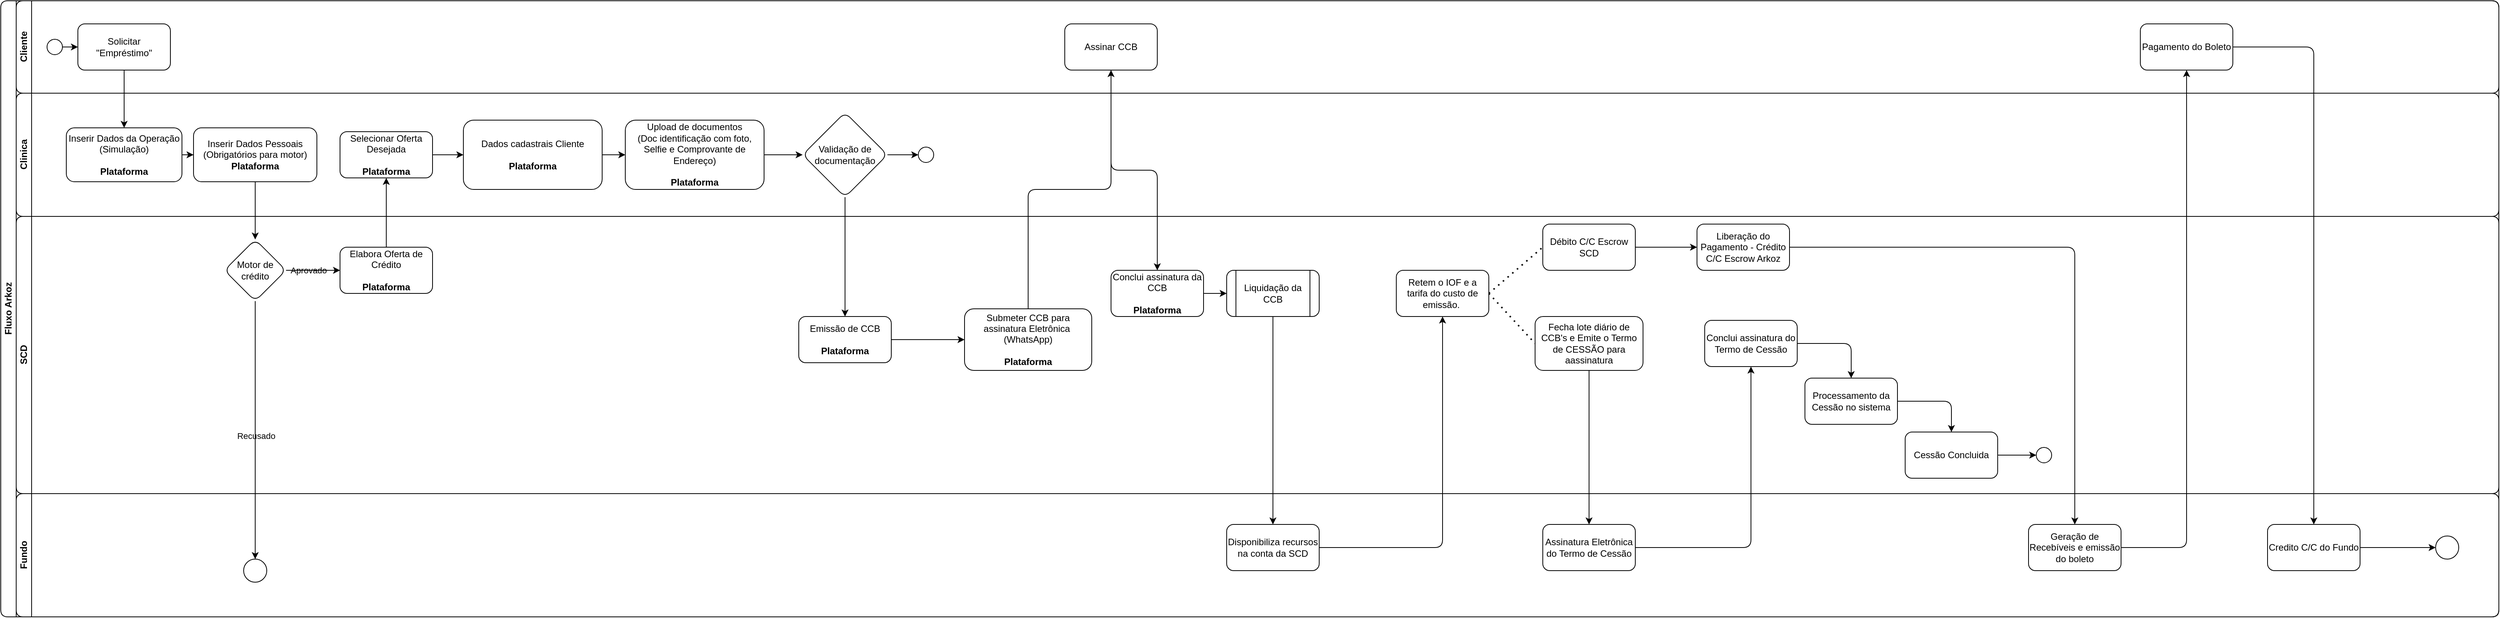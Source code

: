 <mxfile version="24.7.7">
  <diagram id="prtHgNgQTEPvFCAcTncT" name="Page-1">
    <mxGraphModel dx="832" dy="435" grid="1" gridSize="10" guides="1" tooltips="1" connect="1" arrows="1" fold="1" page="1" pageScale="1" pageWidth="827" pageHeight="1169" math="0" shadow="0">
      <root>
        <mxCell id="0" />
        <mxCell id="1" parent="0" />
        <mxCell id="dNxyNK7c78bLwvsdeMH5-19" value="Fluxo Arkoz" style="swimlane;html=1;childLayout=stackLayout;resizeParent=1;resizeParentMax=0;horizontal=0;startSize=20;horizontalStack=0;rounded=1;labelBackgroundColor=none;" parent="1" vertex="1">
          <mxGeometry x="120" y="100" width="3240" height="800" as="geometry" />
        </mxCell>
        <mxCell id="dNxyNK7c78bLwvsdeMH5-20" value="Cliente" style="swimlane;html=1;startSize=20;horizontal=0;rounded=1;labelBackgroundColor=none;" parent="dNxyNK7c78bLwvsdeMH5-19" vertex="1">
          <mxGeometry x="20" width="3220" height="120" as="geometry" />
        </mxCell>
        <mxCell id="GoYFg1bczMCrbbcXfbrg-11" value="" style="edgeStyle=orthogonalEdgeStyle;rounded=1;orthogonalLoop=1;jettySize=auto;html=1;labelBackgroundColor=none;fontColor=default;" edge="1" parent="dNxyNK7c78bLwvsdeMH5-20" source="dNxyNK7c78bLwvsdeMH5-23" target="GoYFg1bczMCrbbcXfbrg-9">
          <mxGeometry relative="1" as="geometry" />
        </mxCell>
        <mxCell id="dNxyNK7c78bLwvsdeMH5-23" value="" style="ellipse;whiteSpace=wrap;html=1;rounded=1;labelBackgroundColor=none;" parent="dNxyNK7c78bLwvsdeMH5-20" vertex="1">
          <mxGeometry x="40" y="50" width="20" height="20" as="geometry" />
        </mxCell>
        <mxCell id="GoYFg1bczMCrbbcXfbrg-9" value="Solicitar &quot;Empréstimo&quot;" style="rounded=1;whiteSpace=wrap;html=1;labelBackgroundColor=none;" vertex="1" parent="dNxyNK7c78bLwvsdeMH5-20">
          <mxGeometry x="80" y="30" width="120" height="60" as="geometry" />
        </mxCell>
        <mxCell id="GoYFg1bczMCrbbcXfbrg-40" value="Assinar CCB" style="whiteSpace=wrap;html=1;rounded=1;labelBackgroundColor=none;" vertex="1" parent="dNxyNK7c78bLwvsdeMH5-20">
          <mxGeometry x="1360" y="30" width="120" height="60" as="geometry" />
        </mxCell>
        <mxCell id="GoYFg1bczMCrbbcXfbrg-76" value="Pagamento do Boleto" style="whiteSpace=wrap;html=1;rounded=1;labelBackgroundColor=none;" vertex="1" parent="dNxyNK7c78bLwvsdeMH5-20">
          <mxGeometry x="2755" y="30" width="120" height="60" as="geometry" />
        </mxCell>
        <mxCell id="dNxyNK7c78bLwvsdeMH5-21" value="Clinica" style="swimlane;html=1;startSize=20;horizontal=0;rounded=1;labelBackgroundColor=none;" parent="dNxyNK7c78bLwvsdeMH5-19" vertex="1">
          <mxGeometry x="20" y="120" width="3220" height="160" as="geometry" />
        </mxCell>
        <mxCell id="GoYFg1bczMCrbbcXfbrg-16" value="" style="edgeStyle=orthogonalEdgeStyle;rounded=1;orthogonalLoop=1;jettySize=auto;html=1;labelBackgroundColor=none;fontColor=default;" edge="1" parent="dNxyNK7c78bLwvsdeMH5-21" source="GoYFg1bczMCrbbcXfbrg-13" target="GoYFg1bczMCrbbcXfbrg-15">
          <mxGeometry relative="1" as="geometry" />
        </mxCell>
        <mxCell id="GoYFg1bczMCrbbcXfbrg-13" value="Inserir Dados da Operação&lt;br&gt;(Simulação)&lt;br&gt;&lt;div&gt;&lt;br&gt;&lt;/div&gt;&lt;div&gt;&lt;b&gt;Plataforma&lt;/b&gt;&lt;br&gt;&lt;/div&gt;" style="whiteSpace=wrap;html=1;rounded=1;labelBackgroundColor=none;" vertex="1" parent="dNxyNK7c78bLwvsdeMH5-21">
          <mxGeometry x="65" y="45" width="150" height="70" as="geometry" />
        </mxCell>
        <mxCell id="GoYFg1bczMCrbbcXfbrg-15" value="Inserir Dados Pessoais&lt;br&gt;(Obrigatórios para motor)&lt;br&gt;&lt;b&gt;Plataforma&lt;/b&gt;" style="whiteSpace=wrap;html=1;rounded=1;labelBackgroundColor=none;" vertex="1" parent="dNxyNK7c78bLwvsdeMH5-21">
          <mxGeometry x="230" y="45" width="160" height="70" as="geometry" />
        </mxCell>
        <mxCell id="GoYFg1bczMCrbbcXfbrg-84" value="" style="edgeStyle=orthogonalEdgeStyle;rounded=1;orthogonalLoop=1;jettySize=auto;html=1;labelBackgroundColor=none;fontColor=default;" edge="1" parent="dNxyNK7c78bLwvsdeMH5-21" source="GoYFg1bczMCrbbcXfbrg-27" target="GoYFg1bczMCrbbcXfbrg-83">
          <mxGeometry relative="1" as="geometry" />
        </mxCell>
        <mxCell id="GoYFg1bczMCrbbcXfbrg-27" value="Selecionar Oferta Desejada&lt;div&gt;&lt;br&gt;&lt;/div&gt;&lt;div&gt;&lt;b&gt;Plataforma&lt;/b&gt;&lt;br&gt;&lt;/div&gt;" style="whiteSpace=wrap;html=1;rounded=1;labelBackgroundColor=none;" vertex="1" parent="dNxyNK7c78bLwvsdeMH5-21">
          <mxGeometry x="420" y="50" width="120" height="60" as="geometry" />
        </mxCell>
        <mxCell id="GoYFg1bczMCrbbcXfbrg-32" value="" style="edgeStyle=orthogonalEdgeStyle;rounded=1;orthogonalLoop=1;jettySize=auto;html=1;labelBackgroundColor=none;fontColor=default;" edge="1" parent="dNxyNK7c78bLwvsdeMH5-21" source="GoYFg1bczMCrbbcXfbrg-29" target="GoYFg1bczMCrbbcXfbrg-31">
          <mxGeometry relative="1" as="geometry" />
        </mxCell>
        <mxCell id="GoYFg1bczMCrbbcXfbrg-29" value="Upload de documentos&lt;br&gt;(Doc identificação com foto, Selfie e Comprovante de Endereço&lt;span style=&quot;background-color: initial;&quot;&gt;)&lt;br&gt;&lt;br&gt;&lt;/span&gt;&lt;b&gt;Plataforma&lt;/b&gt;&lt;span style=&quot;background-color: initial;&quot;&gt;&lt;br&gt;&lt;/span&gt;" style="whiteSpace=wrap;html=1;rounded=1;labelBackgroundColor=none;" vertex="1" parent="dNxyNK7c78bLwvsdeMH5-21">
          <mxGeometry x="790" y="35" width="180" height="90" as="geometry" />
        </mxCell>
        <mxCell id="GoYFg1bczMCrbbcXfbrg-31" value="Validação de documentação" style="rhombus;whiteSpace=wrap;html=1;rounded=1;labelBackgroundColor=none;" vertex="1" parent="dNxyNK7c78bLwvsdeMH5-21">
          <mxGeometry x="1020" y="25" width="110" height="110" as="geometry" />
        </mxCell>
        <mxCell id="GoYFg1bczMCrbbcXfbrg-35" value="" style="ellipse;whiteSpace=wrap;html=1;aspect=fixed;rounded=1;labelBackgroundColor=none;" vertex="1" parent="dNxyNK7c78bLwvsdeMH5-21">
          <mxGeometry x="1170" y="70" width="20" height="20" as="geometry" />
        </mxCell>
        <mxCell id="GoYFg1bczMCrbbcXfbrg-34" value="" style="edgeStyle=orthogonalEdgeStyle;rounded=1;orthogonalLoop=1;jettySize=auto;html=1;labelBackgroundColor=none;fontColor=default;" edge="1" parent="dNxyNK7c78bLwvsdeMH5-21" source="GoYFg1bczMCrbbcXfbrg-31" target="GoYFg1bczMCrbbcXfbrg-35">
          <mxGeometry relative="1" as="geometry">
            <mxPoint x="1020" y="80" as="targetPoint" />
          </mxGeometry>
        </mxCell>
        <mxCell id="GoYFg1bczMCrbbcXfbrg-85" value="" style="edgeStyle=orthogonalEdgeStyle;rounded=1;orthogonalLoop=1;jettySize=auto;html=1;labelBackgroundColor=none;fontColor=default;" edge="1" parent="dNxyNK7c78bLwvsdeMH5-21" source="GoYFg1bczMCrbbcXfbrg-83" target="GoYFg1bczMCrbbcXfbrg-29">
          <mxGeometry relative="1" as="geometry" />
        </mxCell>
        <mxCell id="GoYFg1bczMCrbbcXfbrg-83" value="&lt;span style=&quot;background-color: initial;&quot;&gt;Dados cadastrais Cliente&lt;br&gt;&lt;br&gt;&lt;/span&gt;&lt;b&gt;Plataforma&lt;/b&gt;&lt;span style=&quot;background-color: initial;&quot;&gt;&lt;br&gt;&lt;/span&gt;" style="whiteSpace=wrap;html=1;rounded=1;labelBackgroundColor=none;" vertex="1" parent="dNxyNK7c78bLwvsdeMH5-21">
          <mxGeometry x="580" y="35" width="180" height="90" as="geometry" />
        </mxCell>
        <mxCell id="dNxyNK7c78bLwvsdeMH5-22" value="SCD" style="swimlane;html=1;startSize=20;horizontal=0;rounded=1;labelBackgroundColor=none;" parent="dNxyNK7c78bLwvsdeMH5-19" vertex="1">
          <mxGeometry x="20" y="280" width="3220" height="360" as="geometry" />
        </mxCell>
        <mxCell id="dNxyNK7c78bLwvsdeMH5-37" value="" style="edgeStyle=orthogonalEdgeStyle;rounded=1;orthogonalLoop=1;jettySize=auto;html=1;endArrow=classic;endFill=1;labelBackgroundColor=none;fontColor=default;" parent="dNxyNK7c78bLwvsdeMH5-22" target="dNxyNK7c78bLwvsdeMH5-36" edge="1">
          <mxGeometry relative="1" as="geometry">
            <mxPoint x="320" y="50" as="sourcePoint" />
          </mxGeometry>
        </mxCell>
        <mxCell id="GoYFg1bczMCrbbcXfbrg-25" value="" style="edgeStyle=orthogonalEdgeStyle;rounded=1;orthogonalLoop=1;jettySize=auto;html=1;labelBackgroundColor=none;fontColor=default;" edge="1" parent="dNxyNK7c78bLwvsdeMH5-22" source="GoYFg1bczMCrbbcXfbrg-19" target="GoYFg1bczMCrbbcXfbrg-24">
          <mxGeometry relative="1" as="geometry" />
        </mxCell>
        <mxCell id="GoYFg1bczMCrbbcXfbrg-26" value="Aprovado" style="edgeLabel;html=1;align=center;verticalAlign=middle;resizable=0;points=[];rounded=1;labelBackgroundColor=none;" vertex="1" connectable="0" parent="GoYFg1bczMCrbbcXfbrg-25">
          <mxGeometry x="0.444" y="-1" relative="1" as="geometry">
            <mxPoint x="-22" y="-1" as="offset" />
          </mxGeometry>
        </mxCell>
        <mxCell id="GoYFg1bczMCrbbcXfbrg-19" value="Motor de crédito" style="rhombus;whiteSpace=wrap;html=1;rounded=1;labelBackgroundColor=none;" vertex="1" parent="dNxyNK7c78bLwvsdeMH5-22">
          <mxGeometry x="270" y="30" width="80" height="80" as="geometry" />
        </mxCell>
        <mxCell id="GoYFg1bczMCrbbcXfbrg-24" value="Elabora Oferta de Crédito&lt;br&gt;&lt;br&gt;&lt;b&gt;Plataforma&lt;/b&gt;" style="whiteSpace=wrap;html=1;rounded=1;labelBackgroundColor=none;" vertex="1" parent="dNxyNK7c78bLwvsdeMH5-22">
          <mxGeometry x="420" y="40" width="120" height="60" as="geometry" />
        </mxCell>
        <mxCell id="GoYFg1bczMCrbbcXfbrg-39" value="" style="edgeStyle=orthogonalEdgeStyle;rounded=1;orthogonalLoop=1;jettySize=auto;html=1;labelBackgroundColor=none;fontColor=default;" edge="1" parent="dNxyNK7c78bLwvsdeMH5-22" source="GoYFg1bczMCrbbcXfbrg-36" target="GoYFg1bczMCrbbcXfbrg-38">
          <mxGeometry relative="1" as="geometry" />
        </mxCell>
        <mxCell id="GoYFg1bczMCrbbcXfbrg-36" value="Emissão de CCB&lt;br&gt;&lt;br&gt;&lt;b&gt;Plataforma&lt;/b&gt;" style="whiteSpace=wrap;html=1;rounded=1;labelBackgroundColor=none;" vertex="1" parent="dNxyNK7c78bLwvsdeMH5-22">
          <mxGeometry x="1015" y="130" width="120" height="60" as="geometry" />
        </mxCell>
        <mxCell id="GoYFg1bczMCrbbcXfbrg-38" value="Submeter CCB para assinatura Eletrônica&amp;nbsp;&lt;br&gt;(WhatsApp)&lt;div&gt;&lt;br&gt;&lt;/div&gt;&lt;div&gt;&lt;b&gt;Plataforma&lt;/b&gt;&lt;br&gt;&lt;/div&gt;" style="whiteSpace=wrap;html=1;rounded=1;labelBackgroundColor=none;" vertex="1" parent="dNxyNK7c78bLwvsdeMH5-22">
          <mxGeometry x="1230" y="120" width="165" height="80" as="geometry" />
        </mxCell>
        <mxCell id="GoYFg1bczMCrbbcXfbrg-45" value="" style="edgeStyle=orthogonalEdgeStyle;rounded=1;orthogonalLoop=1;jettySize=auto;html=1;labelBackgroundColor=none;fontColor=default;" edge="1" parent="dNxyNK7c78bLwvsdeMH5-22" source="GoYFg1bczMCrbbcXfbrg-42" target="GoYFg1bczMCrbbcXfbrg-44">
          <mxGeometry relative="1" as="geometry" />
        </mxCell>
        <mxCell id="GoYFg1bczMCrbbcXfbrg-42" value="Conclui assinatura da CCB&lt;div&gt;&lt;br&gt;&lt;/div&gt;&lt;div&gt;&lt;b&gt;Plataforma&lt;/b&gt;&lt;br&gt;&lt;/div&gt;" style="whiteSpace=wrap;html=1;rounded=1;labelBackgroundColor=none;" vertex="1" parent="dNxyNK7c78bLwvsdeMH5-22">
          <mxGeometry x="1420" y="70" width="120" height="60" as="geometry" />
        </mxCell>
        <mxCell id="GoYFg1bczMCrbbcXfbrg-44" value="Liquidação da CCB" style="shape=process;whiteSpace=wrap;html=1;backgroundOutline=1;rounded=1;labelBackgroundColor=none;" vertex="1" parent="dNxyNK7c78bLwvsdeMH5-22">
          <mxGeometry x="1570" y="70" width="120" height="60" as="geometry" />
        </mxCell>
        <mxCell id="GoYFg1bczMCrbbcXfbrg-48" value="Retem o IOF e a tarifa do custo de emissão.&amp;nbsp;" style="whiteSpace=wrap;html=1;rounded=1;labelBackgroundColor=none;" vertex="1" parent="dNxyNK7c78bLwvsdeMH5-22">
          <mxGeometry x="1790" y="70" width="120" height="60" as="geometry" />
        </mxCell>
        <mxCell id="GoYFg1bczMCrbbcXfbrg-60" value="" style="edgeStyle=orthogonalEdgeStyle;rounded=1;orthogonalLoop=1;jettySize=auto;html=1;labelBackgroundColor=none;fontColor=default;" edge="1" parent="dNxyNK7c78bLwvsdeMH5-22" source="GoYFg1bczMCrbbcXfbrg-50" target="GoYFg1bczMCrbbcXfbrg-59">
          <mxGeometry relative="1" as="geometry" />
        </mxCell>
        <mxCell id="GoYFg1bczMCrbbcXfbrg-50" value="Débito C/C Escrow SCD" style="whiteSpace=wrap;html=1;rounded=1;labelBackgroundColor=none;" vertex="1" parent="dNxyNK7c78bLwvsdeMH5-22">
          <mxGeometry x="1980" y="10" width="120" height="60" as="geometry" />
        </mxCell>
        <mxCell id="GoYFg1bczMCrbbcXfbrg-53" value="" style="endArrow=none;dashed=1;html=1;dashPattern=1 3;strokeWidth=2;rounded=1;exitX=1;exitY=0.5;exitDx=0;exitDy=0;entryX=0;entryY=0.5;entryDx=0;entryDy=0;labelBackgroundColor=none;fontColor=default;" edge="1" parent="dNxyNK7c78bLwvsdeMH5-22" source="GoYFg1bczMCrbbcXfbrg-48" target="GoYFg1bczMCrbbcXfbrg-50">
          <mxGeometry width="50" height="50" relative="1" as="geometry">
            <mxPoint x="2050" y="250" as="sourcePoint" />
            <mxPoint x="2100" y="200" as="targetPoint" />
          </mxGeometry>
        </mxCell>
        <mxCell id="GoYFg1bczMCrbbcXfbrg-54" value="Fecha lote diário de CCB&#39;s e Emite o Termo de CESSÃO para aassinatura" style="whiteSpace=wrap;html=1;rounded=1;labelBackgroundColor=none;" vertex="1" parent="dNxyNK7c78bLwvsdeMH5-22">
          <mxGeometry x="1970" y="130" width="140" height="70" as="geometry" />
        </mxCell>
        <mxCell id="GoYFg1bczMCrbbcXfbrg-56" value="" style="endArrow=none;dashed=1;html=1;dashPattern=1 3;strokeWidth=2;rounded=1;exitX=1;exitY=0.5;exitDx=0;exitDy=0;entryX=0;entryY=0.5;entryDx=0;entryDy=0;labelBackgroundColor=none;fontColor=default;" edge="1" parent="dNxyNK7c78bLwvsdeMH5-22" source="GoYFg1bczMCrbbcXfbrg-48" target="GoYFg1bczMCrbbcXfbrg-54">
          <mxGeometry width="50" height="50" relative="1" as="geometry">
            <mxPoint x="1920" y="160" as="sourcePoint" />
            <mxPoint x="1970" y="110" as="targetPoint" />
          </mxGeometry>
        </mxCell>
        <mxCell id="GoYFg1bczMCrbbcXfbrg-59" value="Liberação do Pagamento - Crédito C/C Escrow Arkoz" style="whiteSpace=wrap;html=1;rounded=1;labelBackgroundColor=none;" vertex="1" parent="dNxyNK7c78bLwvsdeMH5-22">
          <mxGeometry x="2180" y="10" width="120" height="60" as="geometry" />
        </mxCell>
        <mxCell id="GoYFg1bczMCrbbcXfbrg-64" value="" style="edgeStyle=orthogonalEdgeStyle;rounded=1;orthogonalLoop=1;jettySize=auto;html=1;labelBackgroundColor=none;fontColor=default;" edge="1" parent="dNxyNK7c78bLwvsdeMH5-22" source="GoYFg1bczMCrbbcXfbrg-61" target="GoYFg1bczMCrbbcXfbrg-63">
          <mxGeometry relative="1" as="geometry" />
        </mxCell>
        <mxCell id="GoYFg1bczMCrbbcXfbrg-61" value="Conclui assinatura do Termo de Cessão" style="whiteSpace=wrap;html=1;rounded=1;labelBackgroundColor=none;" vertex="1" parent="dNxyNK7c78bLwvsdeMH5-22">
          <mxGeometry x="2190" y="135" width="120" height="60" as="geometry" />
        </mxCell>
        <mxCell id="GoYFg1bczMCrbbcXfbrg-66" value="" style="edgeStyle=orthogonalEdgeStyle;rounded=1;orthogonalLoop=1;jettySize=auto;html=1;labelBackgroundColor=none;fontColor=default;" edge="1" parent="dNxyNK7c78bLwvsdeMH5-22" source="GoYFg1bczMCrbbcXfbrg-63" target="GoYFg1bczMCrbbcXfbrg-65">
          <mxGeometry relative="1" as="geometry" />
        </mxCell>
        <mxCell id="GoYFg1bczMCrbbcXfbrg-63" value="Processamento da Cessão no sistema" style="whiteSpace=wrap;html=1;rounded=1;labelBackgroundColor=none;" vertex="1" parent="dNxyNK7c78bLwvsdeMH5-22">
          <mxGeometry x="2320" y="210" width="120" height="60" as="geometry" />
        </mxCell>
        <mxCell id="GoYFg1bczMCrbbcXfbrg-68" value="" style="edgeStyle=orthogonalEdgeStyle;rounded=1;orthogonalLoop=1;jettySize=auto;html=1;labelBackgroundColor=none;fontColor=default;" edge="1" parent="dNxyNK7c78bLwvsdeMH5-22" source="GoYFg1bczMCrbbcXfbrg-65" target="GoYFg1bczMCrbbcXfbrg-67">
          <mxGeometry relative="1" as="geometry" />
        </mxCell>
        <mxCell id="GoYFg1bczMCrbbcXfbrg-65" value="Cessão Concluida" style="whiteSpace=wrap;html=1;rounded=1;labelBackgroundColor=none;" vertex="1" parent="dNxyNK7c78bLwvsdeMH5-22">
          <mxGeometry x="2450" y="280" width="120" height="60" as="geometry" />
        </mxCell>
        <mxCell id="GoYFg1bczMCrbbcXfbrg-67" value="" style="ellipse;whiteSpace=wrap;html=1;rounded=1;labelBackgroundColor=none;" vertex="1" parent="dNxyNK7c78bLwvsdeMH5-22">
          <mxGeometry x="2620" y="300" width="20" height="20" as="geometry" />
        </mxCell>
        <mxCell id="GoYFg1bczMCrbbcXfbrg-5" value="Fundo" style="swimlane;html=1;startSize=20;horizontal=0;rounded=1;labelBackgroundColor=none;" vertex="1" parent="dNxyNK7c78bLwvsdeMH5-19">
          <mxGeometry x="20" y="640" width="3220" height="160" as="geometry" />
        </mxCell>
        <mxCell id="GoYFg1bczMCrbbcXfbrg-21" value="" style="ellipse;whiteSpace=wrap;html=1;rounded=1;labelBackgroundColor=none;" vertex="1" parent="GoYFg1bczMCrbbcXfbrg-5">
          <mxGeometry x="295" y="85" width="30" height="30" as="geometry" />
        </mxCell>
        <mxCell id="GoYFg1bczMCrbbcXfbrg-46" value="Disponibiliza recursos na conta da SCD" style="whiteSpace=wrap;html=1;rounded=1;labelBackgroundColor=none;" vertex="1" parent="GoYFg1bczMCrbbcXfbrg-5">
          <mxGeometry x="1570" y="40" width="120" height="60" as="geometry" />
        </mxCell>
        <mxCell id="GoYFg1bczMCrbbcXfbrg-57" value="Assinatura Eletrônica do Termo de Cessão" style="whiteSpace=wrap;html=1;rounded=1;labelBackgroundColor=none;" vertex="1" parent="GoYFg1bczMCrbbcXfbrg-5">
          <mxGeometry x="1980" y="40" width="120" height="60" as="geometry" />
        </mxCell>
        <mxCell id="GoYFg1bczMCrbbcXfbrg-70" value="Geração de Recebíveis e emissão do boleto" style="whiteSpace=wrap;html=1;rounded=1;labelBackgroundColor=none;" vertex="1" parent="GoYFg1bczMCrbbcXfbrg-5">
          <mxGeometry x="2610" y="40" width="120" height="60" as="geometry" />
        </mxCell>
        <mxCell id="GoYFg1bczMCrbbcXfbrg-81" value="" style="edgeStyle=orthogonalEdgeStyle;rounded=1;orthogonalLoop=1;jettySize=auto;html=1;labelBackgroundColor=none;fontColor=default;" edge="1" parent="GoYFg1bczMCrbbcXfbrg-5" source="GoYFg1bczMCrbbcXfbrg-78" target="GoYFg1bczMCrbbcXfbrg-80">
          <mxGeometry relative="1" as="geometry" />
        </mxCell>
        <mxCell id="GoYFg1bczMCrbbcXfbrg-78" value="Credito C/C do Fundo" style="whiteSpace=wrap;html=1;rounded=1;labelBackgroundColor=none;" vertex="1" parent="GoYFg1bczMCrbbcXfbrg-5">
          <mxGeometry x="2920" y="40" width="120" height="60" as="geometry" />
        </mxCell>
        <mxCell id="GoYFg1bczMCrbbcXfbrg-80" value="" style="ellipse;whiteSpace=wrap;html=1;rounded=1;labelBackgroundColor=none;" vertex="1" parent="GoYFg1bczMCrbbcXfbrg-5">
          <mxGeometry x="3138" y="55" width="30" height="30" as="geometry" />
        </mxCell>
        <mxCell id="GoYFg1bczMCrbbcXfbrg-14" value="" style="edgeStyle=orthogonalEdgeStyle;rounded=1;orthogonalLoop=1;jettySize=auto;html=1;labelBackgroundColor=none;fontColor=default;" edge="1" parent="dNxyNK7c78bLwvsdeMH5-19" source="GoYFg1bczMCrbbcXfbrg-9" target="GoYFg1bczMCrbbcXfbrg-13">
          <mxGeometry relative="1" as="geometry" />
        </mxCell>
        <mxCell id="GoYFg1bczMCrbbcXfbrg-20" value="" style="edgeStyle=orthogonalEdgeStyle;rounded=1;orthogonalLoop=1;jettySize=auto;html=1;labelBackgroundColor=none;fontColor=default;" edge="1" parent="dNxyNK7c78bLwvsdeMH5-19" source="GoYFg1bczMCrbbcXfbrg-15" target="GoYFg1bczMCrbbcXfbrg-19">
          <mxGeometry relative="1" as="geometry" />
        </mxCell>
        <mxCell id="GoYFg1bczMCrbbcXfbrg-22" value="" style="edgeStyle=orthogonalEdgeStyle;rounded=1;orthogonalLoop=1;jettySize=auto;html=1;labelBackgroundColor=none;fontColor=default;" edge="1" parent="dNxyNK7c78bLwvsdeMH5-19" source="GoYFg1bczMCrbbcXfbrg-19" target="GoYFg1bczMCrbbcXfbrg-21">
          <mxGeometry relative="1" as="geometry" />
        </mxCell>
        <mxCell id="GoYFg1bczMCrbbcXfbrg-23" value="Recusado" style="edgeLabel;html=1;align=center;verticalAlign=middle;resizable=0;points=[];rounded=1;labelBackgroundColor=none;" vertex="1" connectable="0" parent="GoYFg1bczMCrbbcXfbrg-22">
          <mxGeometry x="0.045" y="1" relative="1" as="geometry">
            <mxPoint as="offset" />
          </mxGeometry>
        </mxCell>
        <mxCell id="GoYFg1bczMCrbbcXfbrg-28" value="" style="edgeStyle=orthogonalEdgeStyle;rounded=1;orthogonalLoop=1;jettySize=auto;html=1;labelBackgroundColor=none;fontColor=default;" edge="1" parent="dNxyNK7c78bLwvsdeMH5-19" source="GoYFg1bczMCrbbcXfbrg-24" target="GoYFg1bczMCrbbcXfbrg-27">
          <mxGeometry relative="1" as="geometry" />
        </mxCell>
        <mxCell id="GoYFg1bczMCrbbcXfbrg-37" value="" style="edgeStyle=orthogonalEdgeStyle;rounded=1;orthogonalLoop=1;jettySize=auto;html=1;labelBackgroundColor=none;fontColor=default;" edge="1" parent="dNxyNK7c78bLwvsdeMH5-19" source="GoYFg1bczMCrbbcXfbrg-31" target="GoYFg1bczMCrbbcXfbrg-36">
          <mxGeometry relative="1" as="geometry" />
        </mxCell>
        <mxCell id="GoYFg1bczMCrbbcXfbrg-41" value="" style="edgeStyle=orthogonalEdgeStyle;rounded=1;orthogonalLoop=1;jettySize=auto;html=1;labelBackgroundColor=none;fontColor=default;" edge="1" parent="dNxyNK7c78bLwvsdeMH5-19" source="GoYFg1bczMCrbbcXfbrg-38" target="GoYFg1bczMCrbbcXfbrg-40">
          <mxGeometry relative="1" as="geometry" />
        </mxCell>
        <mxCell id="GoYFg1bczMCrbbcXfbrg-43" value="" style="edgeStyle=orthogonalEdgeStyle;rounded=1;orthogonalLoop=1;jettySize=auto;html=1;labelBackgroundColor=none;fontColor=default;" edge="1" parent="dNxyNK7c78bLwvsdeMH5-19" source="GoYFg1bczMCrbbcXfbrg-40" target="GoYFg1bczMCrbbcXfbrg-42">
          <mxGeometry relative="1" as="geometry" />
        </mxCell>
        <mxCell id="GoYFg1bczMCrbbcXfbrg-47" value="" style="edgeStyle=orthogonalEdgeStyle;rounded=1;orthogonalLoop=1;jettySize=auto;html=1;labelBackgroundColor=none;fontColor=default;" edge="1" parent="dNxyNK7c78bLwvsdeMH5-19" source="GoYFg1bczMCrbbcXfbrg-44" target="GoYFg1bczMCrbbcXfbrg-46">
          <mxGeometry relative="1" as="geometry" />
        </mxCell>
        <mxCell id="GoYFg1bczMCrbbcXfbrg-49" value="" style="edgeStyle=orthogonalEdgeStyle;rounded=1;orthogonalLoop=1;jettySize=auto;html=1;labelBackgroundColor=none;fontColor=default;" edge="1" parent="dNxyNK7c78bLwvsdeMH5-19" source="GoYFg1bczMCrbbcXfbrg-46" target="GoYFg1bczMCrbbcXfbrg-48">
          <mxGeometry relative="1" as="geometry" />
        </mxCell>
        <mxCell id="GoYFg1bczMCrbbcXfbrg-58" value="" style="edgeStyle=orthogonalEdgeStyle;rounded=1;orthogonalLoop=1;jettySize=auto;html=1;labelBackgroundColor=none;fontColor=default;" edge="1" parent="dNxyNK7c78bLwvsdeMH5-19" source="GoYFg1bczMCrbbcXfbrg-54" target="GoYFg1bczMCrbbcXfbrg-57">
          <mxGeometry relative="1" as="geometry" />
        </mxCell>
        <mxCell id="GoYFg1bczMCrbbcXfbrg-62" value="" style="edgeStyle=orthogonalEdgeStyle;rounded=1;orthogonalLoop=1;jettySize=auto;html=1;labelBackgroundColor=none;fontColor=default;" edge="1" parent="dNxyNK7c78bLwvsdeMH5-19" source="GoYFg1bczMCrbbcXfbrg-57" target="GoYFg1bczMCrbbcXfbrg-61">
          <mxGeometry relative="1" as="geometry" />
        </mxCell>
        <mxCell id="GoYFg1bczMCrbbcXfbrg-71" value="" style="edgeStyle=orthogonalEdgeStyle;rounded=1;orthogonalLoop=1;jettySize=auto;html=1;labelBackgroundColor=none;fontColor=default;" edge="1" parent="dNxyNK7c78bLwvsdeMH5-19" source="GoYFg1bczMCrbbcXfbrg-59" target="GoYFg1bczMCrbbcXfbrg-70">
          <mxGeometry relative="1" as="geometry" />
        </mxCell>
        <mxCell id="GoYFg1bczMCrbbcXfbrg-77" value="" style="edgeStyle=orthogonalEdgeStyle;rounded=1;orthogonalLoop=1;jettySize=auto;html=1;labelBackgroundColor=none;fontColor=default;" edge="1" parent="dNxyNK7c78bLwvsdeMH5-19" source="GoYFg1bczMCrbbcXfbrg-70" target="GoYFg1bczMCrbbcXfbrg-76">
          <mxGeometry relative="1" as="geometry" />
        </mxCell>
        <mxCell id="GoYFg1bczMCrbbcXfbrg-79" value="" style="edgeStyle=orthogonalEdgeStyle;rounded=1;orthogonalLoop=1;jettySize=auto;html=1;labelBackgroundColor=none;fontColor=default;" edge="1" parent="dNxyNK7c78bLwvsdeMH5-19" source="GoYFg1bczMCrbbcXfbrg-76" target="GoYFg1bczMCrbbcXfbrg-78">
          <mxGeometry relative="1" as="geometry" />
        </mxCell>
      </root>
    </mxGraphModel>
  </diagram>
</mxfile>
